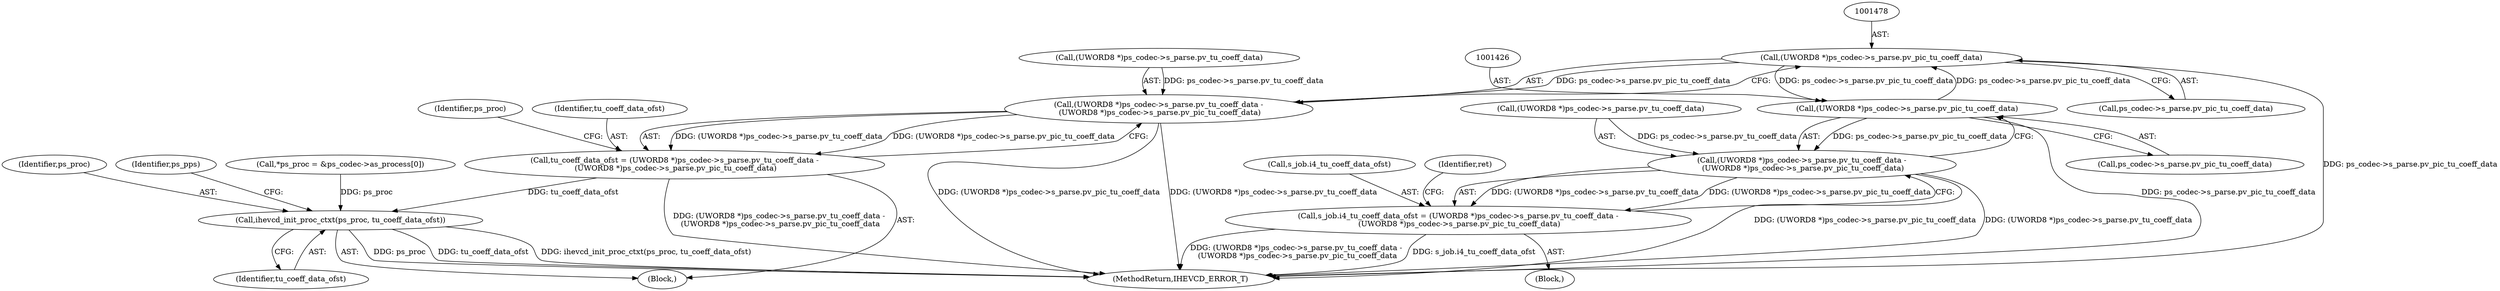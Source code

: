 digraph "0_Android_2b9fb0c2074d370a254b35e2489de2d94943578d@pointer" {
"1001477" [label="(Call,(UWORD8 *)ps_codec->s_parse.pv_pic_tu_coeff_data)"];
"1001425" [label="(Call,(UWORD8 *)ps_codec->s_parse.pv_pic_tu_coeff_data)"];
"1001477" [label="(Call,(UWORD8 *)ps_codec->s_parse.pv_pic_tu_coeff_data)"];
"1001417" [label="(Call,(UWORD8 *)ps_codec->s_parse.pv_tu_coeff_data -\n (UWORD8 *)ps_codec->s_parse.pv_pic_tu_coeff_data)"];
"1001413" [label="(Call,s_job.i4_tu_coeff_data_ofst = (UWORD8 *)ps_codec->s_parse.pv_tu_coeff_data -\n (UWORD8 *)ps_codec->s_parse.pv_pic_tu_coeff_data)"];
"1001469" [label="(Call,(UWORD8 *)ps_codec->s_parse.pv_tu_coeff_data -\n (UWORD8 *)ps_codec->s_parse.pv_pic_tu_coeff_data)"];
"1001467" [label="(Call,tu_coeff_data_ofst = (UWORD8 *)ps_codec->s_parse.pv_tu_coeff_data -\n (UWORD8 *)ps_codec->s_parse.pv_pic_tu_coeff_data)"];
"1001518" [label="(Call,ihevcd_init_proc_ctxt(ps_proc, tu_coeff_data_ofst))"];
"1001486" [label="(Identifier,ps_proc)"];
"1001477" [label="(Call,(UWORD8 *)ps_codec->s_parse.pv_pic_tu_coeff_data)"];
"1001467" [label="(Call,tu_coeff_data_ofst = (UWORD8 *)ps_codec->s_parse.pv_tu_coeff_data -\n (UWORD8 *)ps_codec->s_parse.pv_pic_tu_coeff_data)"];
"1001417" [label="(Call,(UWORD8 *)ps_codec->s_parse.pv_tu_coeff_data -\n (UWORD8 *)ps_codec->s_parse.pv_pic_tu_coeff_data)"];
"1001519" [label="(Identifier,ps_proc)"];
"1001469" [label="(Call,(UWORD8 *)ps_codec->s_parse.pv_tu_coeff_data -\n (UWORD8 *)ps_codec->s_parse.pv_pic_tu_coeff_data)"];
"1001520" [label="(Identifier,tu_coeff_data_ofst)"];
"1001479" [label="(Call,ps_codec->s_parse.pv_pic_tu_coeff_data)"];
"1001414" [label="(Call,s_job.i4_tu_coeff_data_ofst)"];
"1001418" [label="(Call,(UWORD8 *)ps_codec->s_parse.pv_tu_coeff_data)"];
"1005291" [label="(MethodReturn,IHEVCD_ERROR_T)"];
"1001468" [label="(Identifier,tu_coeff_data_ofst)"];
"1001425" [label="(Call,(UWORD8 *)ps_codec->s_parse.pv_pic_tu_coeff_data)"];
"1001523" [label="(Identifier,ps_pps)"];
"1001413" [label="(Call,s_job.i4_tu_coeff_data_ofst = (UWORD8 *)ps_codec->s_parse.pv_tu_coeff_data -\n (UWORD8 *)ps_codec->s_parse.pv_pic_tu_coeff_data)"];
"1001470" [label="(Call,(UWORD8 *)ps_codec->s_parse.pv_tu_coeff_data)"];
"1001458" [label="(Call,*ps_proc = &ps_codec->as_process[0])"];
"1001433" [label="(Identifier,ret)"];
"1001427" [label="(Call,ps_codec->s_parse.pv_pic_tu_coeff_data)"];
"1001456" [label="(Block,)"];
"1001518" [label="(Call,ihevcd_init_proc_ctxt(ps_proc, tu_coeff_data_ofst))"];
"1001363" [label="(Block,)"];
"1001477" -> "1001469"  [label="AST: "];
"1001477" -> "1001479"  [label="CFG: "];
"1001478" -> "1001477"  [label="AST: "];
"1001479" -> "1001477"  [label="AST: "];
"1001469" -> "1001477"  [label="CFG: "];
"1001477" -> "1005291"  [label="DDG: ps_codec->s_parse.pv_pic_tu_coeff_data"];
"1001477" -> "1001425"  [label="DDG: ps_codec->s_parse.pv_pic_tu_coeff_data"];
"1001477" -> "1001469"  [label="DDG: ps_codec->s_parse.pv_pic_tu_coeff_data"];
"1001425" -> "1001477"  [label="DDG: ps_codec->s_parse.pv_pic_tu_coeff_data"];
"1001425" -> "1001417"  [label="AST: "];
"1001425" -> "1001427"  [label="CFG: "];
"1001426" -> "1001425"  [label="AST: "];
"1001427" -> "1001425"  [label="AST: "];
"1001417" -> "1001425"  [label="CFG: "];
"1001425" -> "1005291"  [label="DDG: ps_codec->s_parse.pv_pic_tu_coeff_data"];
"1001425" -> "1001417"  [label="DDG: ps_codec->s_parse.pv_pic_tu_coeff_data"];
"1001417" -> "1001413"  [label="AST: "];
"1001418" -> "1001417"  [label="AST: "];
"1001413" -> "1001417"  [label="CFG: "];
"1001417" -> "1005291"  [label="DDG: (UWORD8 *)ps_codec->s_parse.pv_pic_tu_coeff_data"];
"1001417" -> "1005291"  [label="DDG: (UWORD8 *)ps_codec->s_parse.pv_tu_coeff_data"];
"1001417" -> "1001413"  [label="DDG: (UWORD8 *)ps_codec->s_parse.pv_tu_coeff_data"];
"1001417" -> "1001413"  [label="DDG: (UWORD8 *)ps_codec->s_parse.pv_pic_tu_coeff_data"];
"1001418" -> "1001417"  [label="DDG: ps_codec->s_parse.pv_tu_coeff_data"];
"1001413" -> "1001363"  [label="AST: "];
"1001414" -> "1001413"  [label="AST: "];
"1001433" -> "1001413"  [label="CFG: "];
"1001413" -> "1005291"  [label="DDG: (UWORD8 *)ps_codec->s_parse.pv_tu_coeff_data -\n (UWORD8 *)ps_codec->s_parse.pv_pic_tu_coeff_data"];
"1001413" -> "1005291"  [label="DDG: s_job.i4_tu_coeff_data_ofst"];
"1001469" -> "1001467"  [label="AST: "];
"1001470" -> "1001469"  [label="AST: "];
"1001467" -> "1001469"  [label="CFG: "];
"1001469" -> "1005291"  [label="DDG: (UWORD8 *)ps_codec->s_parse.pv_pic_tu_coeff_data"];
"1001469" -> "1005291"  [label="DDG: (UWORD8 *)ps_codec->s_parse.pv_tu_coeff_data"];
"1001469" -> "1001467"  [label="DDG: (UWORD8 *)ps_codec->s_parse.pv_tu_coeff_data"];
"1001469" -> "1001467"  [label="DDG: (UWORD8 *)ps_codec->s_parse.pv_pic_tu_coeff_data"];
"1001470" -> "1001469"  [label="DDG: ps_codec->s_parse.pv_tu_coeff_data"];
"1001467" -> "1001456"  [label="AST: "];
"1001468" -> "1001467"  [label="AST: "];
"1001486" -> "1001467"  [label="CFG: "];
"1001467" -> "1005291"  [label="DDG: (UWORD8 *)ps_codec->s_parse.pv_tu_coeff_data -\n (UWORD8 *)ps_codec->s_parse.pv_pic_tu_coeff_data"];
"1001467" -> "1001518"  [label="DDG: tu_coeff_data_ofst"];
"1001518" -> "1001456"  [label="AST: "];
"1001518" -> "1001520"  [label="CFG: "];
"1001519" -> "1001518"  [label="AST: "];
"1001520" -> "1001518"  [label="AST: "];
"1001523" -> "1001518"  [label="CFG: "];
"1001518" -> "1005291"  [label="DDG: ps_proc"];
"1001518" -> "1005291"  [label="DDG: tu_coeff_data_ofst"];
"1001518" -> "1005291"  [label="DDG: ihevcd_init_proc_ctxt(ps_proc, tu_coeff_data_ofst)"];
"1001458" -> "1001518"  [label="DDG: ps_proc"];
}
